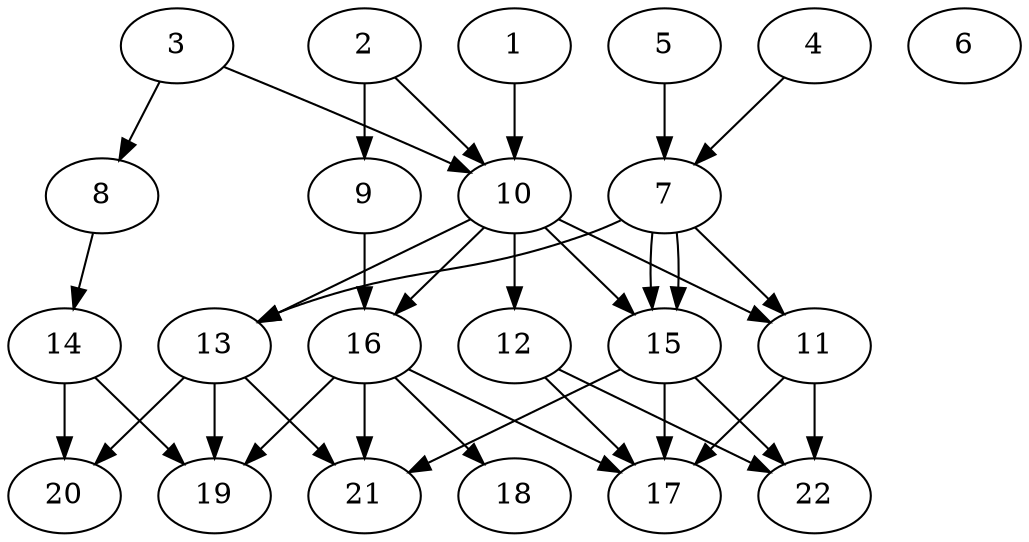 // DAG (tier=2-normal, mode=data, n=22, ccr=0.402, fat=0.543, density=0.547, regular=0.480, jump=0.112, mindata=2097152, maxdata=16777216)
// DAG automatically generated by daggen at Sun Aug 24 16:33:34 2025
// /home/ermia/Project/Environments/daggen/bin/daggen --dot --ccr 0.402 --fat 0.543 --regular 0.480 --density 0.547 --jump 0.112 --mindata 2097152 --maxdata 16777216 -n 22 
digraph G {
  1 [size="500778040377212928000", alpha="0.11", expect_size="250389020188606464000"]
  1 -> 10 [size ="504491094835200"]
  2 [size="2584691476851475873792", alpha="0.08", expect_size="1292345738425737936896"]
  2 -> 9 [size ="1506708115423232"]
  2 -> 10 [size ="1506708115423232"]
  3 [size="52826317714441680", alpha="0.04", expect_size="26413158857220840"]
  3 -> 8 [size ="2048262152388608"]
  3 -> 10 [size ="2048262152388608"]
  4 [size="84529523370852800", alpha="0.01", expect_size="42264761685426400"]
  4 -> 7 [size ="1701021797580800"]
  5 [size="1813077414137810649088", alpha="0.17", expect_size="906538707068905324544"]
  5 -> 7 [size ="1189508506714112"]
  6 [size="110556614334739382272", alpha="0.19", expect_size="55278307167369691136"]
  7 [size="1250819843091387645952", alpha="0.09", expect_size="625409921545693822976"]
  7 -> 11 [size ="928723628982272"]
  7 -> 13 [size ="928723628982272"]
  7 -> 15 [size ="928723628982272"]
  7 -> 15 [size ="928723628982272"]
  8 [size="3805113505810967691264", alpha="0.06", expect_size="1902556752905483845632"]
  8 -> 14 [size ="1949852372041728"]
  9 [size="4145745250796833865728", alpha="0.15", expect_size="2072872625398416932864"]
  9 -> 16 [size ="2064548366385152"]
  10 [size="4873916573284376", alpha="0.02", expect_size="2436958286642188"]
  10 -> 11 [size ="162994545754112"]
  10 -> 12 [size ="162994545754112"]
  10 -> 13 [size ="162994545754112"]
  10 -> 15 [size ="162994545754112"]
  10 -> 16 [size ="162994545754112"]
  11 [size="2865973739859229184", alpha="0.11", expect_size="1432986869929614592"]
  11 -> 17 [size ="1250403232514048"]
  11 -> 22 [size ="1250403232514048"]
  12 [size="726995631798730358784", alpha="0.03", expect_size="363497815899365179392"]
  12 -> 17 [size ="646811681292288"]
  12 -> 22 [size ="646811681292288"]
  13 [size="4063882636622082048", alpha="0.02", expect_size="2031941318311041024"]
  13 -> 19 [size ="1855112481865728"]
  13 -> 20 [size ="1855112481865728"]
  13 -> 21 [size ="1855112481865728"]
  14 [size="1760662788449478656", alpha="0.03", expect_size="880331394224739328"]
  14 -> 19 [size ="883565109706752"]
  14 -> 20 [size ="883565109706752"]
  15 [size="82215791238633584", alpha="0.19", expect_size="41107895619316792"]
  15 -> 17 [size ="62290657280000"]
  15 -> 21 [size ="62290657280000"]
  15 -> 22 [size ="62290657280000"]
  16 [size="828770054280795127808", alpha="0.09", expect_size="414385027140397563904"]
  16 -> 17 [size ="705850435960832"]
  16 -> 18 [size ="705850435960832"]
  16 -> 19 [size ="705850435960832"]
  16 -> 21 [size ="705850435960832"]
  17 [size="2430491173194825728000", alpha="0.19", expect_size="1215245586597412864000"]
  18 [size="963496109426204544", alpha="0.05", expect_size="481748054713102272"]
  19 [size="91825828050220080", alpha="0.11", expect_size="45912914025110040"]
  20 [size="2312641297424121344", alpha="0.14", expect_size="1156320648712060672"]
  21 [size="29078089337822773248", alpha="0.13", expect_size="14539044668911386624"]
  22 [size="867496955202206080", alpha="0.07", expect_size="433748477601103040"]
}